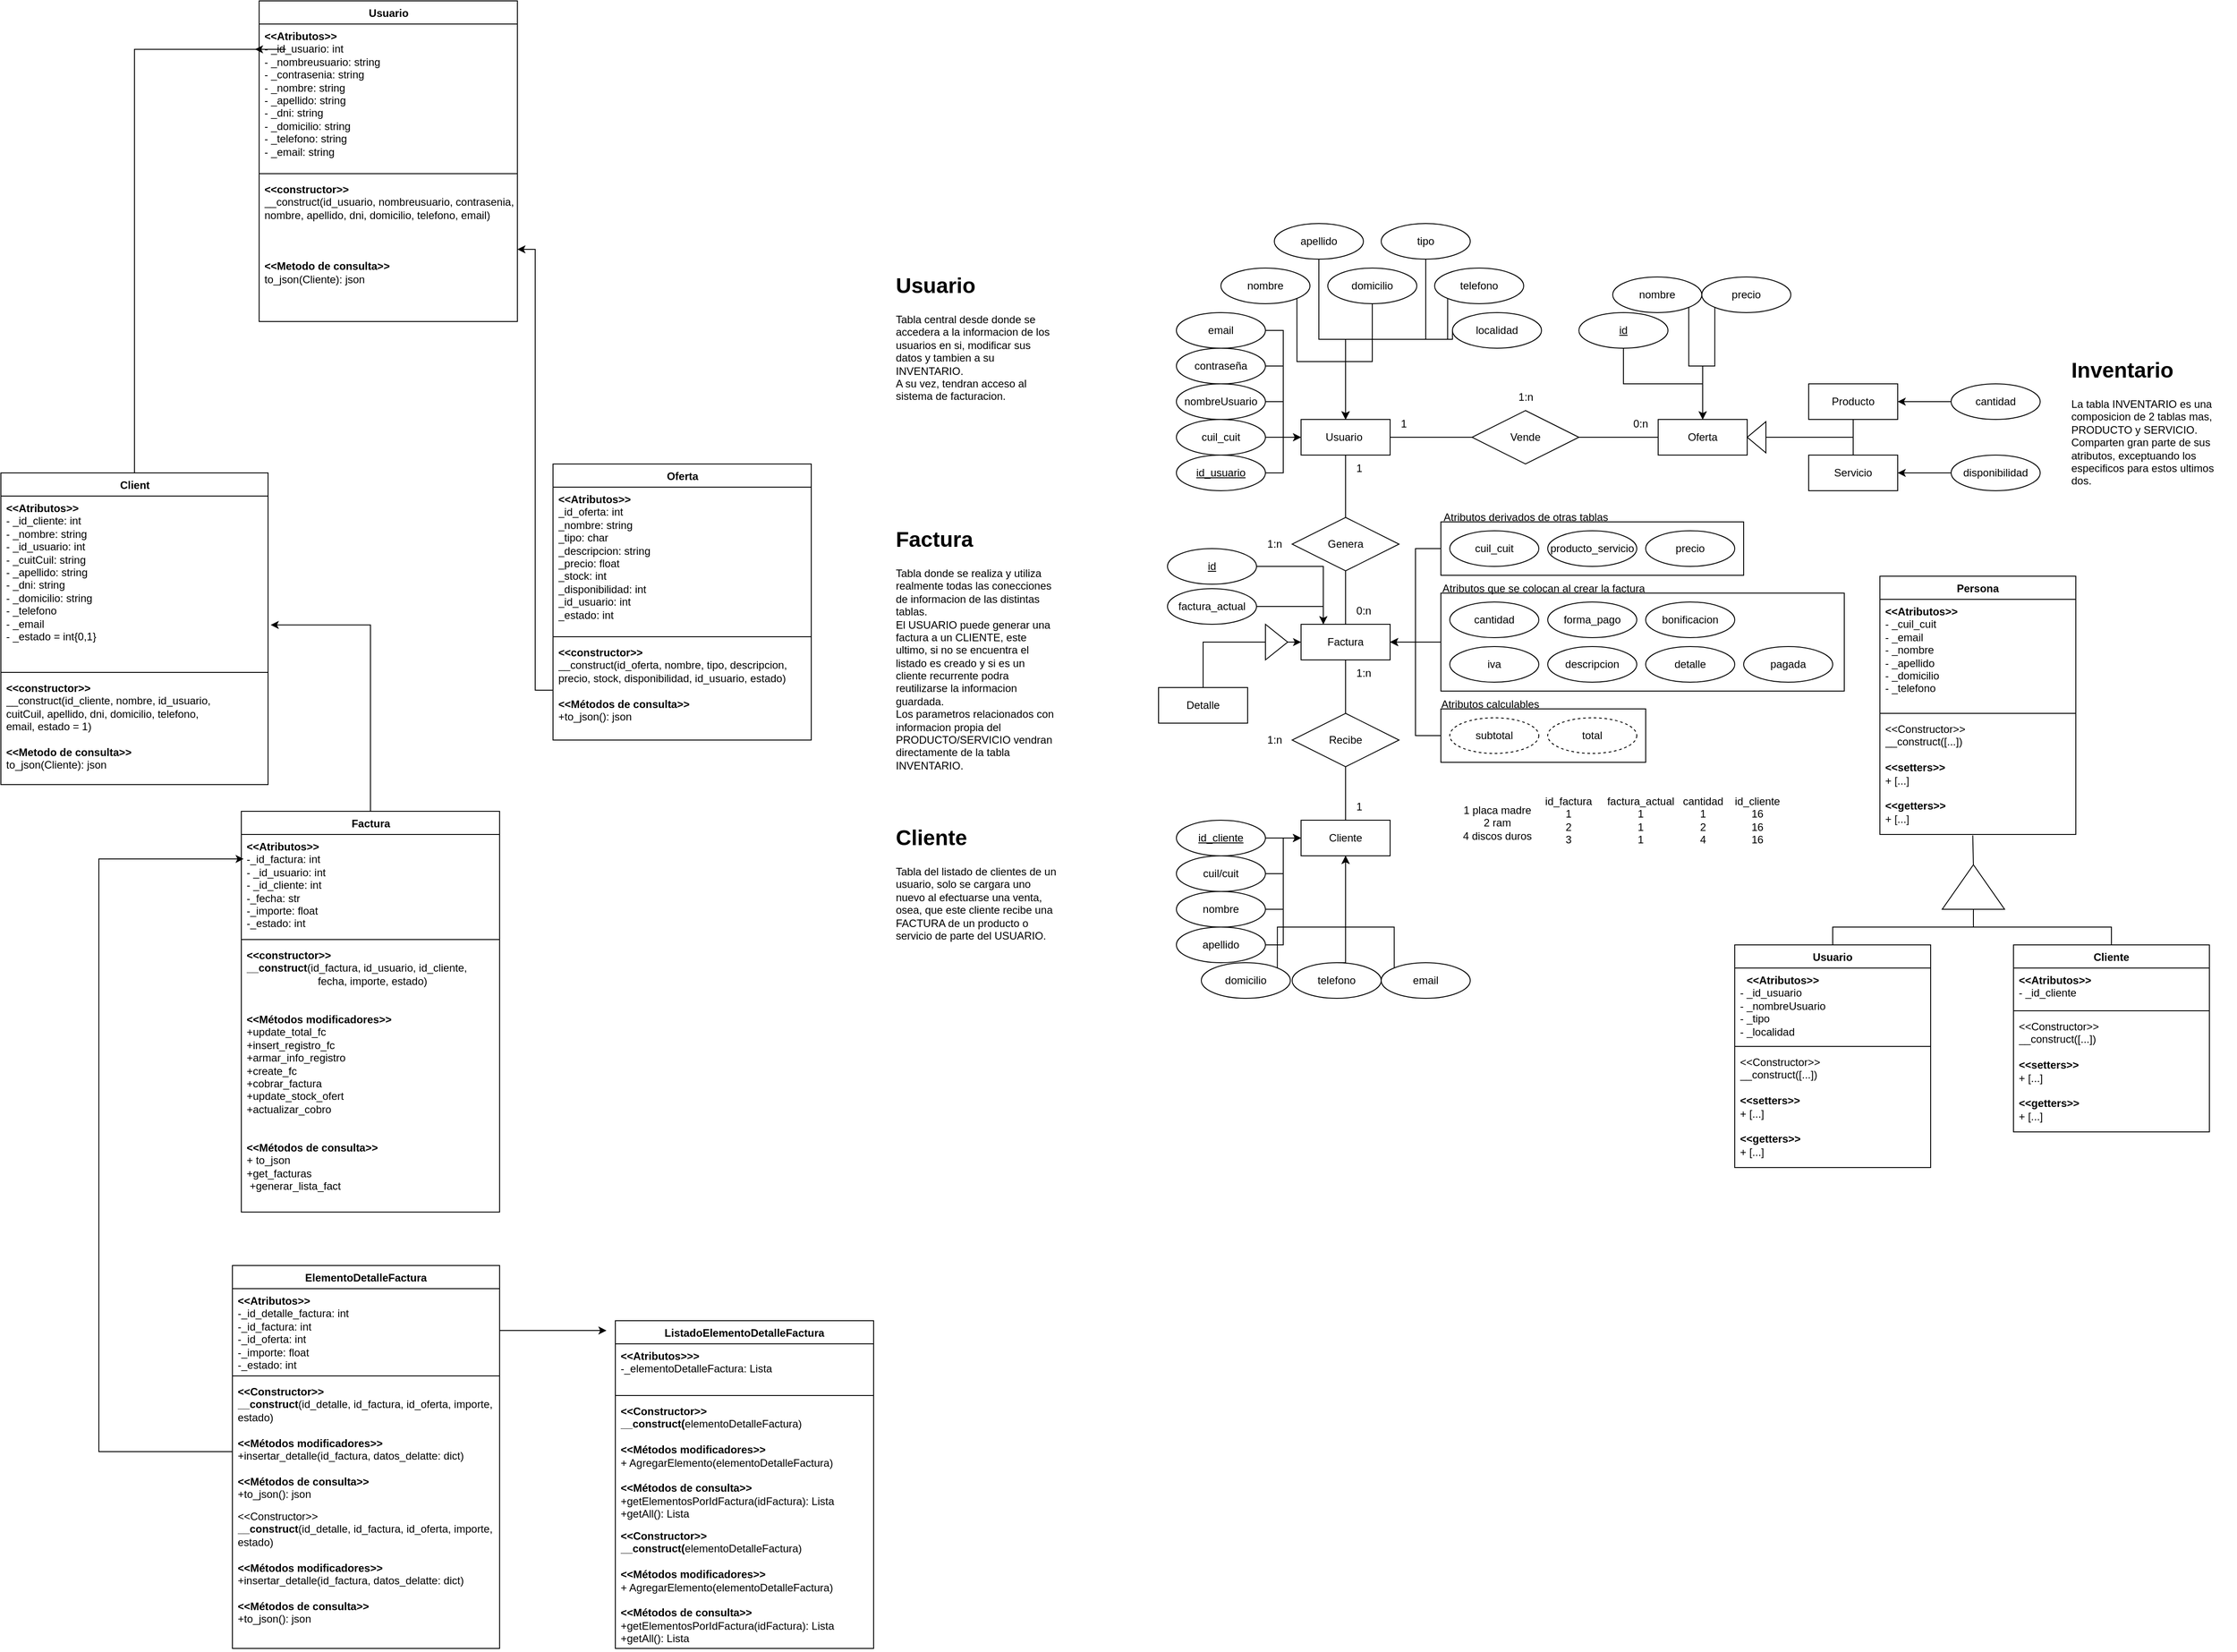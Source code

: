 <mxfile version="22.0.3" type="device">
  <diagram id="6v8uC7sP3H0YNwJTVwTG" name="Página-1">
    <mxGraphModel dx="1467" dy="2056" grid="1" gridSize="10" guides="1" tooltips="1" connect="1" arrows="1" fold="1" page="1" pageScale="1" pageWidth="827" pageHeight="1169" math="0" shadow="0">
      <root>
        <mxCell id="0" />
        <mxCell id="1" parent="0" />
        <mxCell id="gLEBMuaW-bt_UMjd94S7-9" style="edgeStyle=orthogonalEdgeStyle;rounded=0;orthogonalLoop=1;jettySize=auto;html=1;entryX=-0.016;entryY=0.173;entryDx=0;entryDy=0;entryPerimeter=0;" edge="1" parent="1" source="YdgYWqqt0arAUsWVfzpy-5" target="YdgYWqqt0arAUsWVfzpy-10">
          <mxGeometry relative="1" as="geometry">
            <mxPoint x="190" y="-520" as="targetPoint" />
          </mxGeometry>
        </mxCell>
        <mxCell id="YdgYWqqt0arAUsWVfzpy-5" value="Client" style="swimlane;fontStyle=1;align=center;verticalAlign=top;childLayout=stackLayout;horizontal=1;startSize=26;horizontalStack=0;resizeParent=1;resizeParentMax=0;resizeLast=0;collapsible=1;marginBottom=0;fontColor=default;html=1;" parent="1" vertex="1">
          <mxGeometry x="40" y="-280" width="300" height="350" as="geometry" />
        </mxCell>
        <mxCell id="YdgYWqqt0arAUsWVfzpy-6" value="&lt;b&gt;&amp;lt;&amp;lt;Atributos&amp;gt;&amp;gt;&lt;/b&gt;&lt;br&gt;&lt;div&gt;- _id_cliente: int&lt;/div&gt;&lt;div&gt;- _nombre: string&lt;/div&gt;&lt;div&gt;- _id_usuario: int&lt;/div&gt;&lt;div&gt;- _cuitCuil: string&lt;/div&gt;&lt;div&gt;- _apellido: string&lt;/div&gt;&lt;div&gt;- _dni: string&lt;/div&gt;&lt;div&gt;- _domicilio: string&lt;/div&gt;&lt;div&gt;- _telefono&lt;/div&gt;&lt;div&gt;- _email&amp;nbsp;&lt;/div&gt;&lt;div&gt;- _estado = int{0,1}&amp;nbsp; &amp;nbsp; &amp;nbsp;&amp;nbsp;&lt;/div&gt;" style="text;strokeColor=none;fillColor=none;align=left;verticalAlign=top;spacingLeft=4;spacingRight=4;overflow=hidden;rotatable=0;points=[[0,0.5],[1,0.5]];portConstraint=eastwest;fontColor=default;html=1;" parent="YdgYWqqt0arAUsWVfzpy-5" vertex="1">
          <mxGeometry y="26" width="300" height="194" as="geometry" />
        </mxCell>
        <mxCell id="YdgYWqqt0arAUsWVfzpy-7" value="" style="line;strokeWidth=1;fillColor=none;align=left;verticalAlign=middle;spacingTop=-1;spacingLeft=3;spacingRight=3;rotatable=0;labelPosition=right;points=[];portConstraint=eastwest;strokeColor=inherit;fontColor=default;html=1;" parent="YdgYWqqt0arAUsWVfzpy-5" vertex="1">
          <mxGeometry y="220" width="300" height="8" as="geometry" />
        </mxCell>
        <mxCell id="YdgYWqqt0arAUsWVfzpy-8" value="&lt;b&gt;&amp;lt;&amp;lt;constructor&amp;gt;&amp;gt;&lt;br&gt;&lt;/b&gt;__construct(id_cliente, nombre, id_usuario, &lt;br&gt;cuitCuil, apellido, dni, domicilio, telefono, &lt;br&gt;email, estado = 1)&lt;br&gt;&lt;br&gt;&lt;b&gt;&amp;lt;&amp;lt;Metodo de consulta&amp;gt;&amp;gt;&lt;br&gt;&lt;/b&gt;to_json(Cliente): json" style="text;strokeColor=none;fillColor=none;align=left;verticalAlign=top;spacingLeft=4;spacingRight=4;overflow=hidden;rotatable=0;points=[[0,0.5],[1,0.5]];portConstraint=eastwest;fontColor=default;html=1;" parent="YdgYWqqt0arAUsWVfzpy-5" vertex="1">
          <mxGeometry y="228" width="300" height="122" as="geometry" />
        </mxCell>
        <mxCell id="YdgYWqqt0arAUsWVfzpy-9" value="Usuario" style="swimlane;fontStyle=1;align=center;verticalAlign=top;childLayout=stackLayout;horizontal=1;startSize=26;horizontalStack=0;resizeParent=1;resizeParentMax=0;resizeLast=0;collapsible=1;marginBottom=0;fontColor=default;html=1;" parent="1" vertex="1">
          <mxGeometry x="330" y="-810" width="290" height="360" as="geometry" />
        </mxCell>
        <mxCell id="YdgYWqqt0arAUsWVfzpy-10" value="&lt;b&gt;&amp;lt;&amp;lt;Atributos&amp;gt;&amp;gt;&lt;/b&gt;&lt;br&gt;&lt;div&gt;- _id_usuario: int&lt;/div&gt;&lt;div&gt;- _nombreusuario: string&lt;/div&gt;&lt;div&gt;- _contrasenia: string&lt;/div&gt;&lt;div&gt;- _nombre: string&lt;/div&gt;&lt;div&gt;- _apellido: string&lt;/div&gt;&lt;div&gt;- _dni: string&lt;/div&gt;&lt;div&gt;- _domicilio: string&lt;/div&gt;&lt;div&gt;- _telefono: string&lt;/div&gt;&lt;div&gt;- _email: string&lt;/div&gt;" style="text;strokeColor=none;fillColor=none;align=left;verticalAlign=top;spacingLeft=4;spacingRight=4;overflow=hidden;rotatable=0;points=[[0,0.5],[1,0.5]];portConstraint=eastwest;fontColor=default;html=1;" parent="YdgYWqqt0arAUsWVfzpy-9" vertex="1">
          <mxGeometry y="26" width="290" height="164" as="geometry" />
        </mxCell>
        <mxCell id="YdgYWqqt0arAUsWVfzpy-11" value="" style="line;strokeWidth=1;fillColor=none;align=left;verticalAlign=middle;spacingTop=-1;spacingLeft=3;spacingRight=3;rotatable=0;labelPosition=right;points=[];portConstraint=eastwest;strokeColor=inherit;fontColor=default;html=1;" parent="YdgYWqqt0arAUsWVfzpy-9" vertex="1">
          <mxGeometry y="190" width="290" height="8" as="geometry" />
        </mxCell>
        <mxCell id="YdgYWqqt0arAUsWVfzpy-12" value="&lt;b&gt;&amp;lt;&amp;lt;constructor&amp;gt;&amp;gt;&lt;/b&gt;&lt;br&gt;__construct(id_usuario, nombreusuario, contrasenia, &lt;br&gt;nombre, apellido, dni, domicilio, telefono, email)&lt;br&gt;&lt;br&gt;&lt;br&gt;&lt;br&gt;&lt;b style=&quot;border-color: var(--border-color);&quot;&gt;&amp;lt;&amp;lt;Metodo de consulta&amp;gt;&amp;gt;&lt;br style=&quot;border-color: var(--border-color);&quot;&gt;&lt;/b&gt;to_json(Cliente): json" style="text;strokeColor=none;fillColor=none;align=left;verticalAlign=top;spacingLeft=4;spacingRight=4;overflow=hidden;rotatable=0;points=[[0,0.5],[1,0.5]];portConstraint=eastwest;fontColor=default;html=1;" parent="YdgYWqqt0arAUsWVfzpy-9" vertex="1">
          <mxGeometry y="198" width="290" height="162" as="geometry" />
        </mxCell>
        <mxCell id="YdgYWqqt0arAUsWVfzpy-17" value="Oferta" style="swimlane;fontStyle=1;align=center;verticalAlign=top;childLayout=stackLayout;horizontal=1;startSize=26;horizontalStack=0;resizeParent=1;resizeParentMax=0;resizeLast=0;collapsible=1;marginBottom=0;fontColor=default;html=1;" parent="1" vertex="1">
          <mxGeometry x="660" y="-290" width="290" height="310" as="geometry" />
        </mxCell>
        <mxCell id="YdgYWqqt0arAUsWVfzpy-18" value="&lt;b&gt;&amp;lt;&amp;lt;Atributos&amp;gt;&amp;gt;&lt;/b&gt;&lt;br&gt;&lt;div&gt;_id_oferta: int&lt;/div&gt;&lt;div&gt;_nombre: string&lt;/div&gt;&lt;div&gt;_tipo: char&lt;/div&gt;&lt;div&gt;_descripcion: string&lt;/div&gt;&lt;div&gt;_precio: float&lt;/div&gt;&lt;div&gt;_stock: int&lt;/div&gt;&lt;div&gt;_disponibilidad: int&lt;/div&gt;&lt;div&gt;_id_usuario: int&lt;/div&gt;&lt;div&gt;_estado: int&lt;/div&gt;" style="text;strokeColor=none;fillColor=none;align=left;verticalAlign=top;spacingLeft=4;spacingRight=4;overflow=hidden;rotatable=0;points=[[0,0.5],[1,0.5]];portConstraint=eastwest;fontColor=default;html=1;" parent="YdgYWqqt0arAUsWVfzpy-17" vertex="1">
          <mxGeometry y="26" width="290" height="164" as="geometry" />
        </mxCell>
        <mxCell id="YdgYWqqt0arAUsWVfzpy-19" value="" style="line;strokeWidth=1;fillColor=none;align=left;verticalAlign=middle;spacingTop=-1;spacingLeft=3;spacingRight=3;rotatable=0;labelPosition=right;points=[];portConstraint=eastwest;strokeColor=inherit;fontColor=default;html=1;" parent="YdgYWqqt0arAUsWVfzpy-17" vertex="1">
          <mxGeometry y="190" width="290" height="8" as="geometry" />
        </mxCell>
        <mxCell id="YdgYWqqt0arAUsWVfzpy-20" value="&lt;b&gt;&amp;lt;&amp;lt;constructor&amp;gt;&amp;gt;&lt;/b&gt;&lt;br&gt;__construct(id_oferta, nombre, tipo, descripcion, &lt;br&gt;precio, stock, disponibilidad, id_usuario, estado)&lt;br&gt;&lt;br&gt;&lt;b&gt;&amp;lt;&amp;lt;Métodos de consulta&amp;gt;&amp;gt;&lt;br&gt;&lt;/b&gt;+to_json(): json" style="text;strokeColor=none;fillColor=none;align=left;verticalAlign=top;spacingLeft=4;spacingRight=4;overflow=hidden;rotatable=0;points=[[0,0.5],[1,0.5]];portConstraint=eastwest;fontColor=default;html=1;" parent="YdgYWqqt0arAUsWVfzpy-17" vertex="1">
          <mxGeometry y="198" width="290" height="112" as="geometry" />
        </mxCell>
        <mxCell id="gLEBMuaW-bt_UMjd94S7-20" style="edgeStyle=orthogonalEdgeStyle;rounded=0;orthogonalLoop=1;jettySize=auto;html=1;entryX=1.01;entryY=0.746;entryDx=0;entryDy=0;entryPerimeter=0;" edge="1" parent="1" source="YdgYWqqt0arAUsWVfzpy-22" target="YdgYWqqt0arAUsWVfzpy-6">
          <mxGeometry relative="1" as="geometry">
            <mxPoint x="455.0" y="-110" as="targetPoint" />
          </mxGeometry>
        </mxCell>
        <mxCell id="YdgYWqqt0arAUsWVfzpy-22" value="Factura" style="swimlane;fontStyle=1;align=center;verticalAlign=top;childLayout=stackLayout;horizontal=1;startSize=26;horizontalStack=0;resizeParent=1;resizeParentMax=0;resizeLast=0;collapsible=1;marginBottom=0;fontColor=default;html=1;" parent="1" vertex="1">
          <mxGeometry x="310" y="100" width="290" height="450" as="geometry" />
        </mxCell>
        <mxCell id="YdgYWqqt0arAUsWVfzpy-23" value="&lt;div style=&quot;&quot;&gt;&lt;b style=&quot;background-color: initial;&quot;&gt;&amp;lt;&amp;lt;Atributos&amp;gt;&amp;gt;&lt;/b&gt;&lt;/div&gt;&lt;div style=&quot;&quot;&gt;-_id_factura: int&lt;/div&gt;&lt;div style=&quot;&quot;&gt;- _id_usuario: int&lt;/div&gt;&lt;div style=&quot;&quot;&gt;- _id_cliente: int&lt;/div&gt;&lt;div style=&quot;&quot;&gt;&lt;span style=&quot;background-color: initial;&quot;&gt;-_fecha: str&lt;/span&gt;&lt;/div&gt;&lt;div style=&quot;&quot;&gt;-_importe: float&lt;/div&gt;&lt;div style=&quot;&quot;&gt;-_estado: int&lt;/div&gt;" style="text;strokeColor=none;fillColor=none;align=left;verticalAlign=top;spacingLeft=4;spacingRight=4;overflow=hidden;rotatable=0;points=[[0,0.5],[1,0.5]];portConstraint=eastwest;fontColor=default;html=1;" parent="YdgYWqqt0arAUsWVfzpy-22" vertex="1">
          <mxGeometry y="26" width="290" height="114" as="geometry" />
        </mxCell>
        <mxCell id="YdgYWqqt0arAUsWVfzpy-24" value="" style="line;strokeWidth=1;fillColor=none;align=left;verticalAlign=middle;spacingTop=-1;spacingLeft=3;spacingRight=3;rotatable=0;labelPosition=right;points=[];portConstraint=eastwest;strokeColor=inherit;fontColor=default;html=1;" parent="YdgYWqqt0arAUsWVfzpy-22" vertex="1">
          <mxGeometry y="140" width="290" height="8" as="geometry" />
        </mxCell>
        <mxCell id="YdgYWqqt0arAUsWVfzpy-25" value="&lt;b&gt;&amp;lt;&amp;lt;constructor&amp;gt;&amp;gt;&lt;/b&gt;&lt;br&gt;&lt;b&gt;__construct&lt;/b&gt;(id_factura, id_usuario, id_cliente, &lt;br&gt;&lt;span style=&quot;white-space: pre;&quot;&gt;&#x9;&lt;/span&gt;&lt;span style=&quot;white-space: pre;&quot;&gt;&#x9;&lt;/span&gt;&lt;span style=&quot;white-space: pre;&quot;&gt;&#x9;&lt;/span&gt;fecha, importe, estado)&amp;nbsp;&lt;br&gt;&lt;br&gt;&lt;br&gt;&lt;b&gt;&amp;lt;&amp;lt;Métodos modificadores&amp;gt;&amp;gt;&lt;/b&gt;&lt;br&gt;&lt;div style=&quot;border-color: var(--border-color);&quot;&gt;+update_total_fc&lt;/div&gt;&lt;div style=&quot;border-color: var(--border-color);&quot;&gt;+insert_registro_fc&lt;/div&gt;&lt;div style=&quot;border-color: var(--border-color);&quot;&gt;+armar_info_registro&lt;/div&gt;&lt;div style=&quot;border-color: var(--border-color);&quot;&gt;+create_fc&lt;/div&gt;&lt;div style=&quot;border-color: var(--border-color);&quot;&gt;+cobrar_factura&lt;/div&gt;&lt;div style=&quot;border-color: var(--border-color);&quot;&gt;+update_stock_ofert&lt;/div&gt;&lt;div style=&quot;border-color: var(--border-color);&quot;&gt;+actualizar_cobro&lt;/div&gt;&lt;div&gt;&lt;br&gt;&lt;/div&gt;&lt;br&gt;&lt;b&gt;&amp;lt;&amp;lt;Métodos de consulta&amp;gt;&amp;gt;&amp;nbsp;&lt;/b&gt; &amp;nbsp; &amp;nbsp;&lt;div&gt;+ to_json&lt;/div&gt;&lt;div&gt;&lt;span style=&quot;background-color: initial;&quot;&gt;+get_facturas&lt;/span&gt;&lt;br&gt;&lt;/div&gt;&lt;div&gt;&amp;nbsp;+generar_lista_fact&lt;/div&gt;" style="text;strokeColor=none;fillColor=none;align=left;verticalAlign=top;spacingLeft=4;spacingRight=4;overflow=hidden;rotatable=0;points=[[0,0.5],[1,0.5]];portConstraint=eastwest;fontColor=default;html=1;" parent="YdgYWqqt0arAUsWVfzpy-22" vertex="1">
          <mxGeometry y="148" width="290" height="302" as="geometry" />
        </mxCell>
        <mxCell id="q7_8IbL-rqBO5qfCC0cp-2" value="Usuario&amp;nbsp;" style="whiteSpace=wrap;html=1;align=center;" parent="1" vertex="1">
          <mxGeometry x="1500" y="-340" width="100" height="40" as="geometry" />
        </mxCell>
        <mxCell id="q7_8IbL-rqBO5qfCC0cp-10" value="Factura" style="whiteSpace=wrap;html=1;align=center;" parent="1" vertex="1">
          <mxGeometry x="1500" y="-110" width="100" height="40" as="geometry" />
        </mxCell>
        <mxCell id="q7_8IbL-rqBO5qfCC0cp-11" value="Genera" style="shape=rhombus;perimeter=rhombusPerimeter;whiteSpace=wrap;html=1;align=center;" parent="1" vertex="1">
          <mxGeometry x="1490" y="-230" width="120" height="60" as="geometry" />
        </mxCell>
        <mxCell id="q7_8IbL-rqBO5qfCC0cp-12" value="Cliente" style="whiteSpace=wrap;html=1;align=center;" parent="1" vertex="1">
          <mxGeometry x="1500" y="110" width="100" height="40" as="geometry" />
        </mxCell>
        <mxCell id="q7_8IbL-rqBO5qfCC0cp-13" value="Recibe" style="shape=rhombus;perimeter=rhombusPerimeter;whiteSpace=wrap;html=1;align=center;" parent="1" vertex="1">
          <mxGeometry x="1490" y="-10" width="120" height="60" as="geometry" />
        </mxCell>
        <mxCell id="q7_8IbL-rqBO5qfCC0cp-14" value="" style="endArrow=none;html=1;rounded=0;exitX=0.5;exitY=1;exitDx=0;exitDy=0;entryX=0.5;entryY=0;entryDx=0;entryDy=0;" parent="1" source="q7_8IbL-rqBO5qfCC0cp-2" target="q7_8IbL-rqBO5qfCC0cp-11" edge="1">
          <mxGeometry relative="1" as="geometry">
            <mxPoint x="1730" y="-120" as="sourcePoint" />
            <mxPoint x="1890" y="-120" as="targetPoint" />
          </mxGeometry>
        </mxCell>
        <mxCell id="q7_8IbL-rqBO5qfCC0cp-15" value="" style="endArrow=none;html=1;rounded=0;exitX=0.5;exitY=1;exitDx=0;exitDy=0;entryX=0.5;entryY=0;entryDx=0;entryDy=0;" parent="1" source="q7_8IbL-rqBO5qfCC0cp-11" target="q7_8IbL-rqBO5qfCC0cp-10" edge="1">
          <mxGeometry relative="1" as="geometry">
            <mxPoint x="1560" y="-290" as="sourcePoint" />
            <mxPoint x="1560" y="-220" as="targetPoint" />
          </mxGeometry>
        </mxCell>
        <mxCell id="q7_8IbL-rqBO5qfCC0cp-16" value="" style="endArrow=none;html=1;rounded=0;exitX=0.5;exitY=1;exitDx=0;exitDy=0;entryX=0.5;entryY=0;entryDx=0;entryDy=0;" parent="1" source="q7_8IbL-rqBO5qfCC0cp-10" target="q7_8IbL-rqBO5qfCC0cp-13" edge="1">
          <mxGeometry relative="1" as="geometry">
            <mxPoint x="1570" y="-280" as="sourcePoint" />
            <mxPoint x="1570" y="-210" as="targetPoint" />
          </mxGeometry>
        </mxCell>
        <mxCell id="q7_8IbL-rqBO5qfCC0cp-17" value="" style="endArrow=none;html=1;rounded=0;exitX=0.5;exitY=0;exitDx=0;exitDy=0;entryX=0.5;entryY=1;entryDx=0;entryDy=0;" parent="1" source="q7_8IbL-rqBO5qfCC0cp-12" target="q7_8IbL-rqBO5qfCC0cp-13" edge="1">
          <mxGeometry relative="1" as="geometry">
            <mxPoint x="1580" y="-270" as="sourcePoint" />
            <mxPoint x="1580" y="-200" as="targetPoint" />
          </mxGeometry>
        </mxCell>
        <mxCell id="q7_8IbL-rqBO5qfCC0cp-18" value="0:n" style="text;html=1;align=center;verticalAlign=middle;resizable=0;points=[];autosize=1;strokeColor=none;fillColor=none;" parent="1" vertex="1">
          <mxGeometry x="1550" y="-140" width="40" height="30" as="geometry" />
        </mxCell>
        <mxCell id="q7_8IbL-rqBO5qfCC0cp-19" value="1" style="text;html=1;align=center;verticalAlign=middle;resizable=0;points=[];autosize=1;strokeColor=none;fillColor=none;" parent="1" vertex="1">
          <mxGeometry x="1550" y="-300" width="30" height="30" as="geometry" />
        </mxCell>
        <mxCell id="q7_8IbL-rqBO5qfCC0cp-20" value="1" style="text;html=1;align=center;verticalAlign=middle;resizable=0;points=[];autosize=1;strokeColor=none;fillColor=none;" parent="1" vertex="1">
          <mxGeometry x="1550" y="80" width="30" height="30" as="geometry" />
        </mxCell>
        <mxCell id="q7_8IbL-rqBO5qfCC0cp-21" value="1:n" style="text;html=1;align=center;verticalAlign=middle;resizable=0;points=[];autosize=1;strokeColor=none;fillColor=none;" parent="1" vertex="1">
          <mxGeometry x="1550" y="-70" width="40" height="30" as="geometry" />
        </mxCell>
        <mxCell id="q7_8IbL-rqBO5qfCC0cp-22" value="1:n" style="text;html=1;align=center;verticalAlign=middle;resizable=0;points=[];autosize=1;strokeColor=none;fillColor=none;" parent="1" vertex="1">
          <mxGeometry x="1450" y="-215" width="40" height="30" as="geometry" />
        </mxCell>
        <mxCell id="q7_8IbL-rqBO5qfCC0cp-23" value="1:n" style="text;html=1;align=center;verticalAlign=middle;resizable=0;points=[];autosize=1;strokeColor=none;fillColor=none;" parent="1" vertex="1">
          <mxGeometry x="1450" y="5" width="40" height="30" as="geometry" />
        </mxCell>
        <mxCell id="q7_8IbL-rqBO5qfCC0cp-62" style="edgeStyle=orthogonalEdgeStyle;rounded=0;orthogonalLoop=1;jettySize=auto;html=1;exitX=1;exitY=0.5;exitDx=0;exitDy=0;entryX=0;entryY=0.5;entryDx=0;entryDy=0;endArrow=none;endFill=0;" parent="1" source="q7_8IbL-rqBO5qfCC0cp-24" target="q7_8IbL-rqBO5qfCC0cp-2" edge="1">
          <mxGeometry relative="1" as="geometry" />
        </mxCell>
        <mxCell id="q7_8IbL-rqBO5qfCC0cp-24" value="id_usuario" style="ellipse;whiteSpace=wrap;html=1;align=center;fontStyle=4;" parent="1" vertex="1">
          <mxGeometry x="1360" y="-300" width="100" height="40" as="geometry" />
        </mxCell>
        <mxCell id="q7_8IbL-rqBO5qfCC0cp-136" style="edgeStyle=orthogonalEdgeStyle;rounded=0;orthogonalLoop=1;jettySize=auto;html=1;exitX=1;exitY=0.5;exitDx=0;exitDy=0;entryX=0.25;entryY=0;entryDx=0;entryDy=0;" parent="1" source="q7_8IbL-rqBO5qfCC0cp-25" target="q7_8IbL-rqBO5qfCC0cp-10" edge="1">
          <mxGeometry relative="1" as="geometry" />
        </mxCell>
        <mxCell id="q7_8IbL-rqBO5qfCC0cp-25" value="id" style="ellipse;whiteSpace=wrap;html=1;align=center;fontStyle=4;" parent="1" vertex="1">
          <mxGeometry x="1350" y="-195" width="100" height="40" as="geometry" />
        </mxCell>
        <mxCell id="q7_8IbL-rqBO5qfCC0cp-129" style="edgeStyle=orthogonalEdgeStyle;rounded=0;orthogonalLoop=1;jettySize=auto;html=1;exitX=1;exitY=0.5;exitDx=0;exitDy=0;entryX=0;entryY=0.5;entryDx=0;entryDy=0;" parent="1" source="q7_8IbL-rqBO5qfCC0cp-26" target="q7_8IbL-rqBO5qfCC0cp-12" edge="1">
          <mxGeometry relative="1" as="geometry" />
        </mxCell>
        <mxCell id="q7_8IbL-rqBO5qfCC0cp-26" value="id_cliente" style="ellipse;whiteSpace=wrap;html=1;align=center;fontStyle=4;" parent="1" vertex="1">
          <mxGeometry x="1360" y="110" width="100" height="40" as="geometry" />
        </mxCell>
        <mxCell id="q7_8IbL-rqBO5qfCC0cp-147" style="edgeStyle=orthogonalEdgeStyle;rounded=0;orthogonalLoop=1;jettySize=auto;html=1;exitX=0.5;exitY=0;exitDx=0;exitDy=0;entryX=0;entryY=0.5;entryDx=0;entryDy=0;endArrow=none;endFill=0;" parent="1" source="q7_8IbL-rqBO5qfCC0cp-27" target="q7_8IbL-rqBO5qfCC0cp-145" edge="1">
          <mxGeometry relative="1" as="geometry" />
        </mxCell>
        <mxCell id="q7_8IbL-rqBO5qfCC0cp-27" value="Usuario" style="swimlane;fontStyle=1;align=center;verticalAlign=top;childLayout=stackLayout;horizontal=1;startSize=26;horizontalStack=0;resizeParent=1;resizeParentMax=0;resizeLast=0;collapsible=1;marginBottom=0;" parent="1" vertex="1">
          <mxGeometry x="1987" y="250" width="220" height="250" as="geometry" />
        </mxCell>
        <mxCell id="q7_8IbL-rqBO5qfCC0cp-28" value="&lt;div style=&quot;text-align: center;&quot;&gt;&lt;b style=&quot;background-color: initial;&quot;&gt;&amp;lt;&amp;lt;Atributos&amp;gt;&amp;gt;&lt;/b&gt;&lt;/div&gt;- _id_usuario&lt;br&gt;- _nombreUsuario&lt;br&gt;- _tipo&lt;br&gt;- _localidad" style="text;strokeColor=none;fillColor=none;align=left;verticalAlign=top;spacingLeft=4;spacingRight=4;overflow=hidden;rotatable=0;points=[[0,0.5],[1,0.5]];portConstraint=eastwest;fontStyle=0;fontColor=default;html=1;" parent="q7_8IbL-rqBO5qfCC0cp-27" vertex="1">
          <mxGeometry y="26" width="220" height="84" as="geometry" />
        </mxCell>
        <mxCell id="q7_8IbL-rqBO5qfCC0cp-29" value="" style="line;strokeWidth=1;fillColor=none;align=left;verticalAlign=middle;spacingTop=-1;spacingLeft=3;spacingRight=3;rotatable=0;labelPosition=right;points=[];portConstraint=eastwest;strokeColor=inherit;" parent="q7_8IbL-rqBO5qfCC0cp-27" vertex="1">
          <mxGeometry y="110" width="220" height="8" as="geometry" />
        </mxCell>
        <mxCell id="q7_8IbL-rqBO5qfCC0cp-30" value="&amp;lt;&amp;lt;Constructor&amp;gt;&amp;gt;&lt;br&gt;__construct([...])&lt;br&gt;&lt;br&gt;&lt;b&gt;&amp;lt;&amp;lt;setters&amp;gt;&amp;gt;&lt;/b&gt;&lt;br&gt;+ [...]&lt;br&gt;&lt;br&gt;&lt;b&gt;&amp;lt;&amp;lt;getters&amp;gt;&amp;gt;&lt;/b&gt;&lt;br&gt;+ [...]" style="text;strokeColor=none;fillColor=none;align=left;verticalAlign=top;spacingLeft=4;spacingRight=4;overflow=hidden;rotatable=0;points=[[0,0.5],[1,0.5]];portConstraint=eastwest;html=1;" parent="q7_8IbL-rqBO5qfCC0cp-27" vertex="1">
          <mxGeometry y="118" width="220" height="132" as="geometry" />
        </mxCell>
        <mxCell id="q7_8IbL-rqBO5qfCC0cp-63" style="edgeStyle=orthogonalEdgeStyle;rounded=0;orthogonalLoop=1;jettySize=auto;html=1;exitX=1;exitY=0.5;exitDx=0;exitDy=0;entryX=0;entryY=0.5;entryDx=0;entryDy=0;endArrow=none;endFill=0;" parent="1" source="q7_8IbL-rqBO5qfCC0cp-41" target="q7_8IbL-rqBO5qfCC0cp-2" edge="1">
          <mxGeometry relative="1" as="geometry" />
        </mxCell>
        <mxCell id="q7_8IbL-rqBO5qfCC0cp-41" value="cuil_cuit" style="ellipse;whiteSpace=wrap;html=1;align=center;" parent="1" vertex="1">
          <mxGeometry x="1360" y="-340" width="100" height="40" as="geometry" />
        </mxCell>
        <mxCell id="q7_8IbL-rqBO5qfCC0cp-71" style="edgeStyle=orthogonalEdgeStyle;rounded=0;orthogonalLoop=1;jettySize=auto;html=1;exitX=0.5;exitY=1;exitDx=0;exitDy=0;entryX=0.5;entryY=0;entryDx=0;entryDy=0;" parent="1" source="q7_8IbL-rqBO5qfCC0cp-43" target="q7_8IbL-rqBO5qfCC0cp-2" edge="1">
          <mxGeometry relative="1" as="geometry">
            <mxPoint x="1580" y="-370.0" as="targetPoint" />
          </mxGeometry>
        </mxCell>
        <mxCell id="q7_8IbL-rqBO5qfCC0cp-43" value="tipo" style="ellipse;whiteSpace=wrap;html=1;align=center;" parent="1" vertex="1">
          <mxGeometry x="1590" y="-560" width="100" height="40" as="geometry" />
        </mxCell>
        <mxCell id="q7_8IbL-rqBO5qfCC0cp-68" style="edgeStyle=orthogonalEdgeStyle;rounded=0;orthogonalLoop=1;jettySize=auto;html=1;exitX=1;exitY=1;exitDx=0;exitDy=0;entryX=0.5;entryY=0;entryDx=0;entryDy=0;" parent="1" source="q7_8IbL-rqBO5qfCC0cp-44" target="q7_8IbL-rqBO5qfCC0cp-2" edge="1">
          <mxGeometry relative="1" as="geometry" />
        </mxCell>
        <mxCell id="q7_8IbL-rqBO5qfCC0cp-44" value="nombre" style="ellipse;whiteSpace=wrap;html=1;align=center;" parent="1" vertex="1">
          <mxGeometry x="1410" y="-510" width="100" height="40" as="geometry" />
        </mxCell>
        <mxCell id="q7_8IbL-rqBO5qfCC0cp-73" style="edgeStyle=orthogonalEdgeStyle;rounded=0;orthogonalLoop=1;jettySize=auto;html=1;exitX=0;exitY=1;exitDx=0;exitDy=0;entryX=0.5;entryY=0;entryDx=0;entryDy=0;" parent="1" source="q7_8IbL-rqBO5qfCC0cp-45" target="q7_8IbL-rqBO5qfCC0cp-2" edge="1">
          <mxGeometry relative="1" as="geometry">
            <Array as="points">
              <mxPoint x="1665" y="-430" />
              <mxPoint x="1550" y="-430" />
            </Array>
          </mxGeometry>
        </mxCell>
        <mxCell id="q7_8IbL-rqBO5qfCC0cp-45" value="telefono" style="ellipse;whiteSpace=wrap;html=1;align=center;" parent="1" vertex="1">
          <mxGeometry x="1650" y="-510" width="100" height="40" as="geometry" />
        </mxCell>
        <mxCell id="q7_8IbL-rqBO5qfCC0cp-70" style="edgeStyle=orthogonalEdgeStyle;rounded=0;orthogonalLoop=1;jettySize=auto;html=1;exitX=0.5;exitY=1;exitDx=0;exitDy=0;entryX=0.5;entryY=0;entryDx=0;entryDy=0;" parent="1" source="q7_8IbL-rqBO5qfCC0cp-46" target="q7_8IbL-rqBO5qfCC0cp-2" edge="1">
          <mxGeometry relative="1" as="geometry">
            <mxPoint x="1579.69" y="-370.0" as="targetPoint" />
          </mxGeometry>
        </mxCell>
        <mxCell id="q7_8IbL-rqBO5qfCC0cp-46" value="domicilio" style="ellipse;whiteSpace=wrap;html=1;align=center;" parent="1" vertex="1">
          <mxGeometry x="1530" y="-510" width="100" height="40" as="geometry" />
        </mxCell>
        <mxCell id="q7_8IbL-rqBO5qfCC0cp-74" style="edgeStyle=orthogonalEdgeStyle;rounded=0;orthogonalLoop=1;jettySize=auto;html=1;exitX=0;exitY=0.5;exitDx=0;exitDy=0;entryX=0.5;entryY=0;entryDx=0;entryDy=0;" parent="1" source="q7_8IbL-rqBO5qfCC0cp-47" target="q7_8IbL-rqBO5qfCC0cp-2" edge="1">
          <mxGeometry relative="1" as="geometry">
            <mxPoint x="1590" y="-360.0" as="targetPoint" />
            <Array as="points">
              <mxPoint x="1670" y="-430" />
              <mxPoint x="1550" y="-430" />
            </Array>
          </mxGeometry>
        </mxCell>
        <mxCell id="q7_8IbL-rqBO5qfCC0cp-47" value="localidad" style="ellipse;whiteSpace=wrap;html=1;align=center;" parent="1" vertex="1">
          <mxGeometry x="1670" y="-460" width="100" height="40" as="geometry" />
        </mxCell>
        <mxCell id="q7_8IbL-rqBO5qfCC0cp-67" style="edgeStyle=orthogonalEdgeStyle;rounded=0;orthogonalLoop=1;jettySize=auto;html=1;exitX=1;exitY=0.5;exitDx=0;exitDy=0;entryX=0;entryY=0.5;entryDx=0;entryDy=0;" parent="1" source="q7_8IbL-rqBO5qfCC0cp-48" target="q7_8IbL-rqBO5qfCC0cp-2" edge="1">
          <mxGeometry relative="1" as="geometry">
            <mxPoint x="1530" y="-410.0" as="targetPoint" />
          </mxGeometry>
        </mxCell>
        <mxCell id="q7_8IbL-rqBO5qfCC0cp-48" value="email" style="ellipse;whiteSpace=wrap;html=1;align=center;" parent="1" vertex="1">
          <mxGeometry x="1360" y="-460" width="100" height="40" as="geometry" />
        </mxCell>
        <mxCell id="q7_8IbL-rqBO5qfCC0cp-130" style="edgeStyle=orthogonalEdgeStyle;rounded=0;orthogonalLoop=1;jettySize=auto;html=1;exitX=1;exitY=0.5;exitDx=0;exitDy=0;entryX=0;entryY=0.5;entryDx=0;entryDy=0;" parent="1" source="q7_8IbL-rqBO5qfCC0cp-49" target="q7_8IbL-rqBO5qfCC0cp-12" edge="1">
          <mxGeometry relative="1" as="geometry">
            <mxPoint x="1490" y="190" as="targetPoint" />
          </mxGeometry>
        </mxCell>
        <mxCell id="q7_8IbL-rqBO5qfCC0cp-49" value="cuil/cuit" style="ellipse;whiteSpace=wrap;html=1;align=center;" parent="1" vertex="1">
          <mxGeometry x="1360" y="150" width="100" height="40" as="geometry" />
        </mxCell>
        <mxCell id="q7_8IbL-rqBO5qfCC0cp-131" style="edgeStyle=orthogonalEdgeStyle;rounded=0;orthogonalLoop=1;jettySize=auto;html=1;exitX=1;exitY=0.5;exitDx=0;exitDy=0;entryX=0;entryY=0.5;entryDx=0;entryDy=0;" parent="1" source="q7_8IbL-rqBO5qfCC0cp-51" target="q7_8IbL-rqBO5qfCC0cp-12" edge="1">
          <mxGeometry relative="1" as="geometry">
            <mxPoint x="1490" y="210.333" as="targetPoint" />
          </mxGeometry>
        </mxCell>
        <mxCell id="q7_8IbL-rqBO5qfCC0cp-51" value="nombre" style="ellipse;whiteSpace=wrap;html=1;align=center;" parent="1" vertex="1">
          <mxGeometry x="1360" y="190" width="100" height="40" as="geometry" />
        </mxCell>
        <mxCell id="q7_8IbL-rqBO5qfCC0cp-134" style="edgeStyle=orthogonalEdgeStyle;rounded=0;orthogonalLoop=1;jettySize=auto;html=1;exitX=0.5;exitY=0;exitDx=0;exitDy=0;entryX=0.5;entryY=1;entryDx=0;entryDy=0;" parent="1" source="q7_8IbL-rqBO5qfCC0cp-52" target="q7_8IbL-rqBO5qfCC0cp-12" edge="1">
          <mxGeometry relative="1" as="geometry">
            <mxPoint x="1590" y="180" as="targetPoint" />
            <Array as="points">
              <mxPoint x="1550" y="270" />
            </Array>
          </mxGeometry>
        </mxCell>
        <mxCell id="q7_8IbL-rqBO5qfCC0cp-52" value="telefono" style="ellipse;whiteSpace=wrap;html=1;align=center;" parent="1" vertex="1">
          <mxGeometry x="1490" y="270" width="100" height="40" as="geometry" />
        </mxCell>
        <mxCell id="q7_8IbL-rqBO5qfCC0cp-133" style="edgeStyle=orthogonalEdgeStyle;rounded=0;orthogonalLoop=1;jettySize=auto;html=1;exitX=1;exitY=0;exitDx=0;exitDy=0;entryX=0.5;entryY=1;entryDx=0;entryDy=0;" parent="1" source="q7_8IbL-rqBO5qfCC0cp-53" target="q7_8IbL-rqBO5qfCC0cp-12" edge="1">
          <mxGeometry relative="1" as="geometry">
            <Array as="points">
              <mxPoint x="1473" y="230" />
              <mxPoint x="1550" y="230" />
            </Array>
          </mxGeometry>
        </mxCell>
        <mxCell id="q7_8IbL-rqBO5qfCC0cp-53" value="domicilio" style="ellipse;whiteSpace=wrap;html=1;align=center;" parent="1" vertex="1">
          <mxGeometry x="1388" y="270" width="100" height="40" as="geometry" />
        </mxCell>
        <mxCell id="q7_8IbL-rqBO5qfCC0cp-135" style="edgeStyle=orthogonalEdgeStyle;rounded=0;orthogonalLoop=1;jettySize=auto;html=1;exitX=0;exitY=0;exitDx=0;exitDy=0;entryX=0.5;entryY=1;entryDx=0;entryDy=0;" parent="1" source="q7_8IbL-rqBO5qfCC0cp-55" target="q7_8IbL-rqBO5qfCC0cp-12" edge="1">
          <mxGeometry relative="1" as="geometry">
            <Array as="points">
              <mxPoint x="1605" y="230" />
              <mxPoint x="1550" y="230" />
            </Array>
          </mxGeometry>
        </mxCell>
        <mxCell id="q7_8IbL-rqBO5qfCC0cp-55" value="email" style="ellipse;whiteSpace=wrap;html=1;align=center;" parent="1" vertex="1">
          <mxGeometry x="1590" y="270" width="100" height="40" as="geometry" />
        </mxCell>
        <mxCell id="q7_8IbL-rqBO5qfCC0cp-132" style="edgeStyle=orthogonalEdgeStyle;rounded=0;orthogonalLoop=1;jettySize=auto;html=1;exitX=1;exitY=0.5;exitDx=0;exitDy=0;entryX=0;entryY=0.5;entryDx=0;entryDy=0;" parent="1" source="q7_8IbL-rqBO5qfCC0cp-56" target="q7_8IbL-rqBO5qfCC0cp-12" edge="1">
          <mxGeometry relative="1" as="geometry">
            <mxPoint x="1480" y="250.333" as="targetPoint" />
          </mxGeometry>
        </mxCell>
        <mxCell id="q7_8IbL-rqBO5qfCC0cp-56" value="apellido" style="ellipse;whiteSpace=wrap;html=1;align=center;" parent="1" vertex="1">
          <mxGeometry x="1360" y="230" width="100" height="40" as="geometry" />
        </mxCell>
        <mxCell id="q7_8IbL-rqBO5qfCC0cp-69" style="edgeStyle=orthogonalEdgeStyle;rounded=0;orthogonalLoop=1;jettySize=auto;html=1;exitX=0.5;exitY=1;exitDx=0;exitDy=0;entryX=0.5;entryY=0;entryDx=0;entryDy=0;endArrow=none;endFill=0;" parent="1" source="q7_8IbL-rqBO5qfCC0cp-59" target="q7_8IbL-rqBO5qfCC0cp-2" edge="1">
          <mxGeometry relative="1" as="geometry">
            <mxPoint x="1580" y="-380.0" as="targetPoint" />
          </mxGeometry>
        </mxCell>
        <mxCell id="q7_8IbL-rqBO5qfCC0cp-59" value="apellido" style="ellipse;whiteSpace=wrap;html=1;align=center;" parent="1" vertex="1">
          <mxGeometry x="1470" y="-560" width="100" height="40" as="geometry" />
        </mxCell>
        <mxCell id="q7_8IbL-rqBO5qfCC0cp-65" style="edgeStyle=orthogonalEdgeStyle;rounded=0;orthogonalLoop=1;jettySize=auto;html=1;exitX=1;exitY=0.5;exitDx=0;exitDy=0;entryX=0;entryY=0.5;entryDx=0;entryDy=0;endArrow=none;endFill=0;" parent="1" source="q7_8IbL-rqBO5qfCC0cp-60" target="q7_8IbL-rqBO5qfCC0cp-2" edge="1">
          <mxGeometry relative="1" as="geometry" />
        </mxCell>
        <mxCell id="q7_8IbL-rqBO5qfCC0cp-60" value="nombreUsuario" style="ellipse;whiteSpace=wrap;html=1;align=center;" parent="1" vertex="1">
          <mxGeometry x="1360" y="-380" width="100" height="40" as="geometry" />
        </mxCell>
        <mxCell id="q7_8IbL-rqBO5qfCC0cp-66" style="edgeStyle=orthogonalEdgeStyle;rounded=0;orthogonalLoop=1;jettySize=auto;html=1;exitX=1;exitY=0.5;exitDx=0;exitDy=0;entryX=0;entryY=0.5;entryDx=0;entryDy=0;" parent="1" source="q7_8IbL-rqBO5qfCC0cp-61" target="q7_8IbL-rqBO5qfCC0cp-2" edge="1">
          <mxGeometry relative="1" as="geometry" />
        </mxCell>
        <mxCell id="q7_8IbL-rqBO5qfCC0cp-61" value="contraseña" style="ellipse;whiteSpace=wrap;html=1;align=center;" parent="1" vertex="1">
          <mxGeometry x="1360" y="-420" width="100" height="40" as="geometry" />
        </mxCell>
        <mxCell id="q7_8IbL-rqBO5qfCC0cp-80" value="cuil_cuit" style="ellipse;whiteSpace=wrap;html=1;align=center;" parent="1" vertex="1">
          <mxGeometry x="1667" y="-215" width="100" height="40" as="geometry" />
        </mxCell>
        <mxCell id="q7_8IbL-rqBO5qfCC0cp-81" value="producto_servicio" style="ellipse;whiteSpace=wrap;html=1;align=center;" parent="1" vertex="1">
          <mxGeometry x="1777" y="-215" width="100" height="40" as="geometry" />
        </mxCell>
        <mxCell id="q7_8IbL-rqBO5qfCC0cp-82" value="cantidad" style="ellipse;whiteSpace=wrap;html=1;align=center;" parent="1" vertex="1">
          <mxGeometry x="1667" y="-135" width="100" height="40" as="geometry" />
        </mxCell>
        <mxCell id="q7_8IbL-rqBO5qfCC0cp-83" value="forma_pago" style="ellipse;whiteSpace=wrap;html=1;align=center;" parent="1" vertex="1">
          <mxGeometry x="1777" y="-135" width="100" height="40" as="geometry" />
        </mxCell>
        <mxCell id="q7_8IbL-rqBO5qfCC0cp-85" value="bonificacion" style="ellipse;whiteSpace=wrap;html=1;align=center;" parent="1" vertex="1">
          <mxGeometry x="1887" y="-135" width="100" height="40" as="geometry" />
        </mxCell>
        <mxCell id="q7_8IbL-rqBO5qfCC0cp-86" value="iva" style="ellipse;whiteSpace=wrap;html=1;align=center;" parent="1" vertex="1">
          <mxGeometry x="1667" y="-85" width="100" height="40" as="geometry" />
        </mxCell>
        <mxCell id="q7_8IbL-rqBO5qfCC0cp-89" value="descripcion" style="ellipse;whiteSpace=wrap;html=1;align=center;" parent="1" vertex="1">
          <mxGeometry x="1777" y="-85" width="100" height="40" as="geometry" />
        </mxCell>
        <mxCell id="q7_8IbL-rqBO5qfCC0cp-90" value="detalle" style="ellipse;whiteSpace=wrap;html=1;align=center;" parent="1" vertex="1">
          <mxGeometry x="1887" y="-85" width="100" height="40" as="geometry" />
        </mxCell>
        <mxCell id="q7_8IbL-rqBO5qfCC0cp-91" value="total" style="ellipse;whiteSpace=wrap;html=1;align=center;dashed=1;" parent="1" vertex="1">
          <mxGeometry x="1777" y="-5" width="100" height="40" as="geometry" />
        </mxCell>
        <mxCell id="q7_8IbL-rqBO5qfCC0cp-92" value="subtotal" style="ellipse;whiteSpace=wrap;html=1;align=center;dashed=1;" parent="1" vertex="1">
          <mxGeometry x="1667" y="-5" width="100" height="40" as="geometry" />
        </mxCell>
        <mxCell id="q7_8IbL-rqBO5qfCC0cp-84" value="precio" style="ellipse;whiteSpace=wrap;html=1;align=center;" parent="1" vertex="1">
          <mxGeometry x="1887" y="-215" width="100" height="40" as="geometry" />
        </mxCell>
        <mxCell id="q7_8IbL-rqBO5qfCC0cp-95" value="" style="rounded=0;whiteSpace=wrap;html=1;fillColor=none;" parent="1" vertex="1">
          <mxGeometry x="1657" y="-225" width="340" height="60" as="geometry" />
        </mxCell>
        <mxCell id="q7_8IbL-rqBO5qfCC0cp-97" style="edgeStyle=orthogonalEdgeStyle;rounded=0;orthogonalLoop=1;jettySize=auto;html=1;exitX=0;exitY=0.5;exitDx=0;exitDy=0;entryX=1;entryY=0.5;entryDx=0;entryDy=0;" parent="1" source="q7_8IbL-rqBO5qfCC0cp-95" target="q7_8IbL-rqBO5qfCC0cp-10" edge="1">
          <mxGeometry relative="1" as="geometry" />
        </mxCell>
        <mxCell id="q7_8IbL-rqBO5qfCC0cp-96" value="Atributos derivados de otras tablas" style="text;html=1;align=center;verticalAlign=middle;resizable=0;points=[];autosize=1;strokeColor=none;fillColor=none;" parent="1" vertex="1">
          <mxGeometry x="1647" y="-245" width="210" height="30" as="geometry" />
        </mxCell>
        <mxCell id="q7_8IbL-rqBO5qfCC0cp-98" value="" style="rounded=0;whiteSpace=wrap;html=1;fillColor=none;" parent="1" vertex="1">
          <mxGeometry x="1657" y="-145" width="453" height="110" as="geometry" />
        </mxCell>
        <mxCell id="q7_8IbL-rqBO5qfCC0cp-101" style="edgeStyle=orthogonalEdgeStyle;rounded=0;orthogonalLoop=1;jettySize=auto;html=1;exitX=0;exitY=0.5;exitDx=0;exitDy=0;entryX=1;entryY=0.5;entryDx=0;entryDy=0;" parent="1" source="q7_8IbL-rqBO5qfCC0cp-98" target="q7_8IbL-rqBO5qfCC0cp-10" edge="1">
          <mxGeometry relative="1" as="geometry" />
        </mxCell>
        <mxCell id="q7_8IbL-rqBO5qfCC0cp-99" value="Atributos que se colocan al crear la factura" style="text;html=1;align=center;verticalAlign=middle;resizable=0;points=[];autosize=1;strokeColor=none;fillColor=none;" parent="1" vertex="1">
          <mxGeometry x="1647" y="-165" width="250" height="30" as="geometry" />
        </mxCell>
        <mxCell id="q7_8IbL-rqBO5qfCC0cp-104" style="edgeStyle=orthogonalEdgeStyle;rounded=0;orthogonalLoop=1;jettySize=auto;html=1;exitX=0;exitY=0.5;exitDx=0;exitDy=0;entryX=1;entryY=0.5;entryDx=0;entryDy=0;" parent="1" source="q7_8IbL-rqBO5qfCC0cp-102" target="q7_8IbL-rqBO5qfCC0cp-10" edge="1">
          <mxGeometry relative="1" as="geometry" />
        </mxCell>
        <mxCell id="q7_8IbL-rqBO5qfCC0cp-102" value="" style="rounded=0;whiteSpace=wrap;html=1;fillColor=none;" parent="1" vertex="1">
          <mxGeometry x="1657" y="-15" width="230" height="60" as="geometry" />
        </mxCell>
        <mxCell id="q7_8IbL-rqBO5qfCC0cp-103" value="Atributos calculables" style="text;html=1;align=center;verticalAlign=middle;resizable=0;points=[];autosize=1;strokeColor=none;fillColor=none;" parent="1" vertex="1">
          <mxGeometry x="1647" y="-35" width="130" height="30" as="geometry" />
        </mxCell>
        <mxCell id="q7_8IbL-rqBO5qfCC0cp-105" value="Vende" style="shape=rhombus;perimeter=rhombusPerimeter;whiteSpace=wrap;html=1;align=center;" parent="1" vertex="1">
          <mxGeometry x="1692" y="-350" width="120" height="60" as="geometry" />
        </mxCell>
        <mxCell id="q7_8IbL-rqBO5qfCC0cp-106" value="Oferta" style="whiteSpace=wrap;html=1;align=center;" parent="1" vertex="1">
          <mxGeometry x="1901" y="-340" width="100" height="40" as="geometry" />
        </mxCell>
        <mxCell id="q7_8IbL-rqBO5qfCC0cp-107" value="" style="endArrow=none;html=1;rounded=0;exitX=1;exitY=0.5;exitDx=0;exitDy=0;entryX=0;entryY=0.5;entryDx=0;entryDy=0;" parent="1" source="q7_8IbL-rqBO5qfCC0cp-2" target="q7_8IbL-rqBO5qfCC0cp-105" edge="1">
          <mxGeometry relative="1" as="geometry">
            <mxPoint x="1760" y="-260" as="sourcePoint" />
            <mxPoint x="1920" y="-260" as="targetPoint" />
          </mxGeometry>
        </mxCell>
        <mxCell id="q7_8IbL-rqBO5qfCC0cp-108" value="" style="endArrow=none;html=1;rounded=0;exitX=1;exitY=0.5;exitDx=0;exitDy=0;entryX=0;entryY=0.5;entryDx=0;entryDy=0;" parent="1" source="q7_8IbL-rqBO5qfCC0cp-105" target="q7_8IbL-rqBO5qfCC0cp-106" edge="1">
          <mxGeometry relative="1" as="geometry">
            <mxPoint x="1610" y="-310" as="sourcePoint" />
            <mxPoint x="1702" y="-310" as="targetPoint" />
          </mxGeometry>
        </mxCell>
        <mxCell id="q7_8IbL-rqBO5qfCC0cp-109" value="0:n" style="text;html=1;align=center;verticalAlign=middle;resizable=0;points=[];autosize=1;strokeColor=none;fillColor=none;" parent="1" vertex="1">
          <mxGeometry x="1861" y="-350" width="40" height="30" as="geometry" />
        </mxCell>
        <mxCell id="q7_8IbL-rqBO5qfCC0cp-110" value="1" style="text;html=1;align=center;verticalAlign=middle;resizable=0;points=[];autosize=1;strokeColor=none;fillColor=none;" parent="1" vertex="1">
          <mxGeometry x="1600" y="-350" width="30" height="30" as="geometry" />
        </mxCell>
        <mxCell id="q7_8IbL-rqBO5qfCC0cp-111" value="1:n" style="text;html=1;align=center;verticalAlign=middle;resizable=0;points=[];autosize=1;strokeColor=none;fillColor=none;" parent="1" vertex="1">
          <mxGeometry x="1732" y="-380" width="40" height="30" as="geometry" />
        </mxCell>
        <mxCell id="q7_8IbL-rqBO5qfCC0cp-112" value="" style="triangle;whiteSpace=wrap;html=1;rotation=-180;" parent="1" vertex="1">
          <mxGeometry x="2001" y="-337.5" width="21" height="35" as="geometry" />
        </mxCell>
        <mxCell id="q7_8IbL-rqBO5qfCC0cp-116" style="edgeStyle=orthogonalEdgeStyle;rounded=0;orthogonalLoop=1;jettySize=auto;html=1;exitX=0.5;exitY=1;exitDx=0;exitDy=0;entryX=0;entryY=0.5;entryDx=0;entryDy=0;endArrow=none;endFill=0;" parent="1" source="q7_8IbL-rqBO5qfCC0cp-113" target="q7_8IbL-rqBO5qfCC0cp-112" edge="1">
          <mxGeometry relative="1" as="geometry" />
        </mxCell>
        <mxCell id="q7_8IbL-rqBO5qfCC0cp-113" value="Producto" style="whiteSpace=wrap;html=1;align=center;" parent="1" vertex="1">
          <mxGeometry x="2070" y="-380" width="100" height="40" as="geometry" />
        </mxCell>
        <mxCell id="q7_8IbL-rqBO5qfCC0cp-115" style="edgeStyle=orthogonalEdgeStyle;rounded=0;orthogonalLoop=1;jettySize=auto;html=1;exitX=0.5;exitY=0;exitDx=0;exitDy=0;entryX=0;entryY=0.5;entryDx=0;entryDy=0;endArrow=none;endFill=0;" parent="1" source="q7_8IbL-rqBO5qfCC0cp-114" target="q7_8IbL-rqBO5qfCC0cp-112" edge="1">
          <mxGeometry relative="1" as="geometry" />
        </mxCell>
        <mxCell id="q7_8IbL-rqBO5qfCC0cp-114" value="Servicio" style="whiteSpace=wrap;html=1;align=center;" parent="1" vertex="1">
          <mxGeometry x="2070" y="-300" width="100" height="40" as="geometry" />
        </mxCell>
        <mxCell id="q7_8IbL-rqBO5qfCC0cp-123" style="edgeStyle=orthogonalEdgeStyle;rounded=0;orthogonalLoop=1;jettySize=auto;html=1;exitX=0.5;exitY=1;exitDx=0;exitDy=0;entryX=0.5;entryY=0;entryDx=0;entryDy=0;" parent="1" source="q7_8IbL-rqBO5qfCC0cp-117" target="q7_8IbL-rqBO5qfCC0cp-106" edge="1">
          <mxGeometry relative="1" as="geometry" />
        </mxCell>
        <mxCell id="q7_8IbL-rqBO5qfCC0cp-117" value="id" style="ellipse;whiteSpace=wrap;html=1;align=center;fontStyle=4;" parent="1" vertex="1">
          <mxGeometry x="1812" y="-460" width="100" height="40" as="geometry" />
        </mxCell>
        <mxCell id="q7_8IbL-rqBO5qfCC0cp-125" style="edgeStyle=orthogonalEdgeStyle;rounded=0;orthogonalLoop=1;jettySize=auto;html=1;exitX=1;exitY=1;exitDx=0;exitDy=0;entryX=0.5;entryY=0;entryDx=0;entryDy=0;" parent="1" source="q7_8IbL-rqBO5qfCC0cp-118" target="q7_8IbL-rqBO5qfCC0cp-106" edge="1">
          <mxGeometry relative="1" as="geometry" />
        </mxCell>
        <mxCell id="q7_8IbL-rqBO5qfCC0cp-118" value="nombre" style="ellipse;whiteSpace=wrap;html=1;align=center;" parent="1" vertex="1">
          <mxGeometry x="1850" y="-500" width="100" height="40" as="geometry" />
        </mxCell>
        <mxCell id="q7_8IbL-rqBO5qfCC0cp-127" style="edgeStyle=orthogonalEdgeStyle;rounded=0;orthogonalLoop=1;jettySize=auto;html=1;exitX=0;exitY=0.5;exitDx=0;exitDy=0;entryX=1;entryY=0.5;entryDx=0;entryDy=0;" parent="1" source="q7_8IbL-rqBO5qfCC0cp-119" target="q7_8IbL-rqBO5qfCC0cp-113" edge="1">
          <mxGeometry relative="1" as="geometry" />
        </mxCell>
        <mxCell id="q7_8IbL-rqBO5qfCC0cp-119" value="cantidad" style="ellipse;whiteSpace=wrap;html=1;align=center;" parent="1" vertex="1">
          <mxGeometry x="2230" y="-380" width="100" height="40" as="geometry" />
        </mxCell>
        <mxCell id="q7_8IbL-rqBO5qfCC0cp-126" style="edgeStyle=orthogonalEdgeStyle;rounded=0;orthogonalLoop=1;jettySize=auto;html=1;exitX=0;exitY=1;exitDx=0;exitDy=0;entryX=0.5;entryY=0;entryDx=0;entryDy=0;" parent="1" source="q7_8IbL-rqBO5qfCC0cp-120" target="q7_8IbL-rqBO5qfCC0cp-106" edge="1">
          <mxGeometry relative="1" as="geometry">
            <mxPoint x="2010" y="-390" as="targetPoint" />
          </mxGeometry>
        </mxCell>
        <mxCell id="q7_8IbL-rqBO5qfCC0cp-120" value="precio" style="ellipse;whiteSpace=wrap;html=1;align=center;" parent="1" vertex="1">
          <mxGeometry x="1950" y="-500" width="100" height="40" as="geometry" />
        </mxCell>
        <mxCell id="q7_8IbL-rqBO5qfCC0cp-128" style="edgeStyle=orthogonalEdgeStyle;rounded=0;orthogonalLoop=1;jettySize=auto;html=1;exitX=0;exitY=0.5;exitDx=0;exitDy=0;entryX=1;entryY=0.5;entryDx=0;entryDy=0;" parent="1" source="q7_8IbL-rqBO5qfCC0cp-122" target="q7_8IbL-rqBO5qfCC0cp-114" edge="1">
          <mxGeometry relative="1" as="geometry" />
        </mxCell>
        <mxCell id="q7_8IbL-rqBO5qfCC0cp-122" value="disponibilidad" style="ellipse;whiteSpace=wrap;html=1;align=center;" parent="1" vertex="1">
          <mxGeometry x="2230" y="-300" width="100" height="40" as="geometry" />
        </mxCell>
        <mxCell id="q7_8IbL-rqBO5qfCC0cp-137" value="Persona" style="swimlane;fontStyle=1;align=center;verticalAlign=top;childLayout=stackLayout;horizontal=1;startSize=26;horizontalStack=0;resizeParent=1;resizeParentMax=0;resizeLast=0;collapsible=1;marginBottom=0;" parent="1" vertex="1">
          <mxGeometry x="2150" y="-164" width="220" height="290" as="geometry" />
        </mxCell>
        <mxCell id="q7_8IbL-rqBO5qfCC0cp-138" value="&lt;div style=&quot;text-align: center;&quot;&gt;&lt;b style=&quot;background-color: initial;&quot;&gt;&amp;lt;&amp;lt;Atributos&amp;gt;&amp;gt;&lt;/b&gt;&lt;/div&gt;- _cuil_cuit&lt;br&gt;- _email&lt;br&gt;- _nombre&lt;br&gt;- _apellido&lt;br&gt;- _domicilio&lt;br&gt;- _telefono&lt;br&gt;&lt;div style=&quot;text-align: center;&quot;&gt;&lt;/div&gt;" style="text;strokeColor=none;fillColor=none;align=left;verticalAlign=top;spacingLeft=4;spacingRight=4;overflow=hidden;rotatable=0;points=[[0,0.5],[1,0.5]];portConstraint=eastwest;fontStyle=0;fontColor=default;html=1;" parent="q7_8IbL-rqBO5qfCC0cp-137" vertex="1">
          <mxGeometry y="26" width="220" height="124" as="geometry" />
        </mxCell>
        <mxCell id="q7_8IbL-rqBO5qfCC0cp-139" value="" style="line;strokeWidth=1;fillColor=none;align=left;verticalAlign=middle;spacingTop=-1;spacingLeft=3;spacingRight=3;rotatable=0;labelPosition=right;points=[];portConstraint=eastwest;strokeColor=inherit;" parent="q7_8IbL-rqBO5qfCC0cp-137" vertex="1">
          <mxGeometry y="150" width="220" height="8" as="geometry" />
        </mxCell>
        <mxCell id="q7_8IbL-rqBO5qfCC0cp-140" value="&amp;lt;&amp;lt;Constructor&amp;gt;&amp;gt;&lt;br&gt;__construct([...])&lt;br&gt;&lt;br&gt;&lt;b&gt;&amp;lt;&amp;lt;setters&amp;gt;&amp;gt;&lt;/b&gt;&lt;br&gt;+ [...]&lt;br&gt;&lt;br&gt;&lt;b&gt;&amp;lt;&amp;lt;getters&amp;gt;&amp;gt;&lt;/b&gt;&lt;br&gt;+ [...]" style="text;strokeColor=none;fillColor=none;align=left;verticalAlign=top;spacingLeft=4;spacingRight=4;overflow=hidden;rotatable=0;points=[[0,0.5],[1,0.5]];portConstraint=eastwest;html=1;" parent="q7_8IbL-rqBO5qfCC0cp-137" vertex="1">
          <mxGeometry y="158" width="220" height="132" as="geometry" />
        </mxCell>
        <mxCell id="q7_8IbL-rqBO5qfCC0cp-146" style="edgeStyle=orthogonalEdgeStyle;rounded=0;orthogonalLoop=1;jettySize=auto;html=1;exitX=0.5;exitY=0;exitDx=0;exitDy=0;entryX=0;entryY=0.5;entryDx=0;entryDy=0;endArrow=none;endFill=0;" parent="1" source="q7_8IbL-rqBO5qfCC0cp-141" target="q7_8IbL-rqBO5qfCC0cp-145" edge="1">
          <mxGeometry relative="1" as="geometry" />
        </mxCell>
        <mxCell id="q7_8IbL-rqBO5qfCC0cp-141" value="Cliente" style="swimlane;fontStyle=1;align=center;verticalAlign=top;childLayout=stackLayout;horizontal=1;startSize=26;horizontalStack=0;resizeParent=1;resizeParentMax=0;resizeLast=0;collapsible=1;marginBottom=0;" parent="1" vertex="1">
          <mxGeometry x="2300" y="250" width="220" height="210" as="geometry" />
        </mxCell>
        <mxCell id="q7_8IbL-rqBO5qfCC0cp-142" value="&lt;div style=&quot;text-align: center;&quot;&gt;&lt;b style=&quot;background-color: initial;&quot;&gt;&amp;lt;&amp;lt;Atributos&amp;gt;&amp;gt;&lt;/b&gt;&lt;/div&gt;- _id_cliente" style="text;strokeColor=none;fillColor=none;align=left;verticalAlign=top;spacingLeft=4;spacingRight=4;overflow=hidden;rotatable=0;points=[[0,0.5],[1,0.5]];portConstraint=eastwest;fontStyle=0;fontColor=default;html=1;" parent="q7_8IbL-rqBO5qfCC0cp-141" vertex="1">
          <mxGeometry y="26" width="220" height="44" as="geometry" />
        </mxCell>
        <mxCell id="q7_8IbL-rqBO5qfCC0cp-143" value="" style="line;strokeWidth=1;fillColor=none;align=left;verticalAlign=middle;spacingTop=-1;spacingLeft=3;spacingRight=3;rotatable=0;labelPosition=right;points=[];portConstraint=eastwest;strokeColor=inherit;" parent="q7_8IbL-rqBO5qfCC0cp-141" vertex="1">
          <mxGeometry y="70" width="220" height="8" as="geometry" />
        </mxCell>
        <mxCell id="q7_8IbL-rqBO5qfCC0cp-144" value="&amp;lt;&amp;lt;Constructor&amp;gt;&amp;gt;&lt;br&gt;__construct([...])&lt;br&gt;&lt;br&gt;&lt;b&gt;&amp;lt;&amp;lt;setters&amp;gt;&amp;gt;&lt;/b&gt;&lt;br&gt;+ [...]&lt;br&gt;&lt;br&gt;&lt;b&gt;&amp;lt;&amp;lt;getters&amp;gt;&amp;gt;&lt;/b&gt;&lt;br&gt;+ [...]" style="text;strokeColor=none;fillColor=none;align=left;verticalAlign=top;spacingLeft=4;spacingRight=4;overflow=hidden;rotatable=0;points=[[0,0.5],[1,0.5]];portConstraint=eastwest;html=1;" parent="q7_8IbL-rqBO5qfCC0cp-141" vertex="1">
          <mxGeometry y="78" width="220" height="132" as="geometry" />
        </mxCell>
        <mxCell id="q7_8IbL-rqBO5qfCC0cp-148" style="edgeStyle=orthogonalEdgeStyle;rounded=0;orthogonalLoop=1;jettySize=auto;html=1;exitX=1;exitY=0.5;exitDx=0;exitDy=0;entryX=0.474;entryY=1.008;entryDx=0;entryDy=0;entryPerimeter=0;endArrow=none;endFill=0;" parent="1" source="q7_8IbL-rqBO5qfCC0cp-145" target="q7_8IbL-rqBO5qfCC0cp-140" edge="1">
          <mxGeometry relative="1" as="geometry" />
        </mxCell>
        <mxCell id="q7_8IbL-rqBO5qfCC0cp-145" value="" style="triangle;whiteSpace=wrap;html=1;rotation=-90;" parent="1" vertex="1">
          <mxGeometry x="2230" y="150" width="50" height="70" as="geometry" />
        </mxCell>
        <mxCell id="q7_8IbL-rqBO5qfCC0cp-149" value="&lt;h1&gt;Usuario&lt;/h1&gt;&lt;div&gt;Tabla central desde donde se accedera a la informacion de los usuarios en si, modificar sus datos y tambien a su INVENTARIO.&amp;nbsp;&lt;/div&gt;&lt;div&gt;A su vez, tendran acceso al sistema de facturacion.&lt;/div&gt;" style="text;html=1;strokeColor=none;fillColor=none;spacing=5;spacingTop=-20;whiteSpace=wrap;overflow=hidden;rounded=0;" parent="1" vertex="1">
          <mxGeometry x="1040" y="-510" width="190" height="170" as="geometry" />
        </mxCell>
        <mxCell id="q7_8IbL-rqBO5qfCC0cp-150" value="&lt;h1&gt;Cliente&lt;/h1&gt;&lt;div&gt;Tabla del listado de clientes de un usuario, solo se cargara uno nuevo al efectuarse una venta, osea, que este cliente recibe una FACTURA de un producto o servicio de parte del USUARIO.&lt;/div&gt;" style="text;html=1;strokeColor=none;fillColor=none;spacing=5;spacingTop=-20;whiteSpace=wrap;overflow=hidden;rounded=0;" parent="1" vertex="1">
          <mxGeometry x="1040" y="110" width="190" height="300" as="geometry" />
        </mxCell>
        <mxCell id="q7_8IbL-rqBO5qfCC0cp-151" value="&lt;h1&gt;Factura&lt;/h1&gt;&lt;div&gt;Tabla donde se realiza y utiliza realmente todas las conecciones de informacion de las distintas tablas.&lt;/div&gt;&lt;div&gt;El USUARIO puede generar una factura a un CLIENTE, este ultimo, si no se encuentra el listado es creado y si es un cliente recurrente podra reutilizarse la informacion guardada.&lt;/div&gt;&lt;div&gt;Los parametros relacionados con informacion propia del PRODUCTO/SERVICIO vendran directamente de la tabla INVENTARIO.&lt;/div&gt;" style="text;html=1;strokeColor=none;fillColor=none;spacing=5;spacingTop=-20;whiteSpace=wrap;overflow=hidden;rounded=0;" parent="1" vertex="1">
          <mxGeometry x="1040" y="-225" width="190" height="300" as="geometry" />
        </mxCell>
        <mxCell id="q7_8IbL-rqBO5qfCC0cp-152" value="pagada" style="ellipse;whiteSpace=wrap;html=1;align=center;" parent="1" vertex="1">
          <mxGeometry x="1997" y="-85" width="100" height="40" as="geometry" />
        </mxCell>
        <mxCell id="q7_8IbL-rqBO5qfCC0cp-153" value="&lt;h1&gt;Inventario&lt;/h1&gt;&lt;div&gt;&lt;span style=&quot;background-color: initial;&quot;&gt;La tabla INVENTARIO es una composicion de 2 tablas mas, PRODUCTO y SERVICIO.&lt;/span&gt;&lt;br&gt;&lt;/div&gt;&lt;div&gt;&lt;span style=&quot;background-color: initial;&quot;&gt;Comparten gran parte de sus atributos, exceptuando los especificos para estos ultimos dos.&amp;nbsp;&lt;/span&gt;&lt;/div&gt;" style="text;html=1;strokeColor=none;fillColor=none;spacing=5;spacingTop=-20;whiteSpace=wrap;overflow=hidden;rounded=0;" parent="1" vertex="1">
          <mxGeometry x="2360" y="-415" width="190" height="170" as="geometry" />
        </mxCell>
        <mxCell id="F1z7FomI4pUwZ3m5yhY1-3" style="edgeStyle=orthogonalEdgeStyle;rounded=0;orthogonalLoop=1;jettySize=auto;html=1;exitX=1;exitY=0.5;exitDx=0;exitDy=0;entryX=0.25;entryY=0;entryDx=0;entryDy=0;" parent="1" source="F1z7FomI4pUwZ3m5yhY1-2" target="q7_8IbL-rqBO5qfCC0cp-10" edge="1">
          <mxGeometry relative="1" as="geometry">
            <mxPoint x="1500" y="-90" as="targetPoint" />
          </mxGeometry>
        </mxCell>
        <mxCell id="F1z7FomI4pUwZ3m5yhY1-2" value="factura_actual" style="ellipse;whiteSpace=wrap;html=1;align=center;" parent="1" vertex="1">
          <mxGeometry x="1350" y="-150" width="100" height="40" as="geometry" />
        </mxCell>
        <mxCell id="F1z7FomI4pUwZ3m5yhY1-4" value="1 placa madre&lt;br&gt;2 ram&lt;br&gt;4 discos duros" style="text;html=1;align=center;verticalAlign=middle;resizable=0;points=[];autosize=1;strokeColor=none;fillColor=none;" parent="1" vertex="1">
          <mxGeometry x="1670" y="83" width="100" height="60" as="geometry" />
        </mxCell>
        <mxCell id="F1z7FomI4pUwZ3m5yhY1-5" value="id_factura&lt;br&gt;1&lt;br&gt;2&lt;br&gt;3" style="text;html=1;align=center;verticalAlign=middle;resizable=0;points=[];autosize=1;strokeColor=none;fillColor=none;" parent="1" vertex="1">
          <mxGeometry x="1760" y="75" width="80" height="70" as="geometry" />
        </mxCell>
        <mxCell id="F1z7FomI4pUwZ3m5yhY1-6" value="factura_actual&lt;br&gt;1&lt;br&gt;1&lt;br&gt;1" style="text;html=1;align=center;verticalAlign=middle;resizable=0;points=[];autosize=1;strokeColor=none;fillColor=none;" parent="1" vertex="1">
          <mxGeometry x="1831" y="75" width="100" height="70" as="geometry" />
        </mxCell>
        <mxCell id="F1z7FomI4pUwZ3m5yhY1-7" value="cantidad&lt;br&gt;1&lt;br&gt;2&lt;br&gt;4" style="text;html=1;align=center;verticalAlign=middle;resizable=0;points=[];autosize=1;strokeColor=none;fillColor=none;" parent="1" vertex="1">
          <mxGeometry x="1916" y="75" width="70" height="70" as="geometry" />
        </mxCell>
        <mxCell id="F1z7FomI4pUwZ3m5yhY1-8" value="id_cliente&lt;br&gt;16&lt;br&gt;16&lt;br&gt;16" style="text;html=1;align=center;verticalAlign=middle;resizable=0;points=[];autosize=1;strokeColor=none;fillColor=none;" parent="1" vertex="1">
          <mxGeometry x="1976.5" y="75" width="70" height="70" as="geometry" />
        </mxCell>
        <mxCell id="F1z7FomI4pUwZ3m5yhY1-12" style="edgeStyle=orthogonalEdgeStyle;rounded=0;orthogonalLoop=1;jettySize=auto;html=1;exitX=0.5;exitY=0;exitDx=0;exitDy=0;entryX=0;entryY=0.5;entryDx=0;entryDy=0;endArrow=none;endFill=0;" parent="1" source="F1z7FomI4pUwZ3m5yhY1-9" target="F1z7FomI4pUwZ3m5yhY1-11" edge="1">
          <mxGeometry relative="1" as="geometry" />
        </mxCell>
        <mxCell id="F1z7FomI4pUwZ3m5yhY1-9" value="Detalle" style="whiteSpace=wrap;html=1;align=center;" parent="1" vertex="1">
          <mxGeometry x="1340" y="-39" width="100" height="40" as="geometry" />
        </mxCell>
        <mxCell id="F1z7FomI4pUwZ3m5yhY1-13" style="edgeStyle=orthogonalEdgeStyle;rounded=0;orthogonalLoop=1;jettySize=auto;html=1;exitX=1;exitY=0.5;exitDx=0;exitDy=0;entryX=0;entryY=0.5;entryDx=0;entryDy=0;" parent="1" source="F1z7FomI4pUwZ3m5yhY1-11" target="q7_8IbL-rqBO5qfCC0cp-10" edge="1">
          <mxGeometry relative="1" as="geometry" />
        </mxCell>
        <mxCell id="F1z7FomI4pUwZ3m5yhY1-11" value="" style="triangle;whiteSpace=wrap;html=1;" parent="1" vertex="1">
          <mxGeometry x="1460" y="-110" width="25" height="40" as="geometry" />
        </mxCell>
        <mxCell id="gLEBMuaW-bt_UMjd94S7-1" value="" style="edgeStyle=orthogonalEdgeStyle;rounded=0;orthogonalLoop=1;jettySize=auto;html=1;" edge="1" parent="1" source="YdgYWqqt0arAUsWVfzpy-20" target="YdgYWqqt0arAUsWVfzpy-12">
          <mxGeometry relative="1" as="geometry" />
        </mxCell>
        <mxCell id="gLEBMuaW-bt_UMjd94S7-3" value="&amp;nbsp;ElementoDetalleFactura&amp;nbsp;" style="swimlane;fontStyle=1;align=center;verticalAlign=top;childLayout=stackLayout;horizontal=1;startSize=26;horizontalStack=0;resizeParent=1;resizeParentMax=0;resizeLast=0;collapsible=1;marginBottom=0;whiteSpace=wrap;html=1;" vertex="1" parent="1">
          <mxGeometry x="300" y="610" width="300" height="430" as="geometry" />
        </mxCell>
        <mxCell id="gLEBMuaW-bt_UMjd94S7-19" style="edgeStyle=orthogonalEdgeStyle;rounded=0;orthogonalLoop=1;jettySize=auto;html=1;" edge="1" parent="gLEBMuaW-bt_UMjd94S7-3" source="gLEBMuaW-bt_UMjd94S7-4">
          <mxGeometry relative="1" as="geometry">
            <mxPoint x="420" y="73.0" as="targetPoint" />
          </mxGeometry>
        </mxCell>
        <mxCell id="gLEBMuaW-bt_UMjd94S7-4" value="&lt;div&gt;&lt;b&gt;&amp;lt;&amp;lt;Atributos&amp;gt;&amp;gt;&lt;/b&gt;&lt;/div&gt;&lt;div&gt;-_id_detalle_factura: int&amp;nbsp; &amp;nbsp;&lt;/div&gt;&lt;div&gt;-_id_factura: int&lt;/div&gt;&lt;div&gt;-_id_oferta: int&lt;/div&gt;&lt;div&gt;-_importe: float&lt;/div&gt;&lt;div&gt;-_estado: int&lt;/div&gt;" style="text;strokeColor=none;fillColor=none;align=left;verticalAlign=top;spacingLeft=4;spacingRight=4;overflow=hidden;rotatable=0;points=[[0,0.5],[1,0.5]];portConstraint=eastwest;whiteSpace=wrap;html=1;" vertex="1" parent="gLEBMuaW-bt_UMjd94S7-3">
          <mxGeometry y="26" width="300" height="94" as="geometry" />
        </mxCell>
        <mxCell id="gLEBMuaW-bt_UMjd94S7-5" value="" style="line;strokeWidth=1;fillColor=none;align=left;verticalAlign=middle;spacingTop=-1;spacingLeft=3;spacingRight=3;rotatable=0;labelPosition=right;points=[];portConstraint=eastwest;strokeColor=inherit;" vertex="1" parent="gLEBMuaW-bt_UMjd94S7-3">
          <mxGeometry y="120" width="300" height="8" as="geometry" />
        </mxCell>
        <mxCell id="gLEBMuaW-bt_UMjd94S7-15" value="&lt;b&gt;&amp;lt;&amp;lt;Constructor&amp;gt;&amp;gt;&lt;/b&gt;&lt;br&gt;&lt;b&gt;__construct&lt;/b&gt;(id_detalle, id_factura, id_oferta, importe, estado)&lt;br&gt;&lt;br&gt;&lt;b&gt;&amp;lt;&amp;lt;Métodos modificadores&amp;gt;&amp;gt;&lt;/b&gt;&lt;br&gt;+insertar_detalle(id_factura, datos_delatte: dict)&lt;br&gt;&lt;br&gt;&lt;b&gt;&amp;lt;&amp;lt;Métodos de consulta&amp;gt;&amp;gt;&lt;/b&gt;&lt;br&gt;+to_json(): json" style="text;strokeColor=none;fillColor=none;align=left;verticalAlign=top;spacingLeft=4;spacingRight=4;overflow=hidden;rotatable=0;points=[[0,0.5],[1,0.5]];portConstraint=eastwest;whiteSpace=wrap;html=1;" vertex="1" parent="gLEBMuaW-bt_UMjd94S7-3">
          <mxGeometry y="128" width="300" height="140" as="geometry" />
        </mxCell>
        <mxCell id="gLEBMuaW-bt_UMjd94S7-6" value="&amp;lt;&amp;lt;Constructor&amp;gt;&amp;gt;&lt;br&gt;&lt;b&gt;__construct&lt;/b&gt;(id_detalle, id_factura, id_oferta, importe, estado)&lt;br&gt;&lt;br&gt;&lt;b&gt;&amp;lt;&amp;lt;Métodos modificadores&amp;gt;&amp;gt;&lt;/b&gt;&lt;br&gt;+insertar_detalle(id_factura, datos_delatte: dict)&lt;br&gt;&lt;br&gt;&lt;b&gt;&amp;lt;&amp;lt;Métodos de consulta&amp;gt;&amp;gt;&lt;/b&gt;&lt;br&gt;+to_json(): json&lt;br&gt;" style="text;strokeColor=none;fillColor=none;align=left;verticalAlign=top;spacingLeft=4;spacingRight=4;overflow=hidden;rotatable=0;points=[[0,0.5],[1,0.5]];portConstraint=eastwest;whiteSpace=wrap;html=1;" vertex="1" parent="gLEBMuaW-bt_UMjd94S7-3">
          <mxGeometry y="268" width="300" height="162" as="geometry" />
        </mxCell>
        <mxCell id="gLEBMuaW-bt_UMjd94S7-10" value="ListadoElementoDetalleFactura" style="swimlane;fontStyle=1;align=center;verticalAlign=top;childLayout=stackLayout;horizontal=1;startSize=26;horizontalStack=0;resizeParent=1;resizeParentMax=0;resizeLast=0;collapsible=1;marginBottom=0;whiteSpace=wrap;html=1;" vertex="1" parent="1">
          <mxGeometry x="730" y="672" width="290" height="368" as="geometry" />
        </mxCell>
        <mxCell id="gLEBMuaW-bt_UMjd94S7-11" value="&lt;b&gt;&amp;lt;&amp;lt;Atributos&amp;gt;&amp;gt;&amp;gt;&lt;/b&gt;&lt;br&gt;-_elementoDetalleFactura: Lista" style="text;strokeColor=none;fillColor=none;align=left;verticalAlign=top;spacingLeft=4;spacingRight=4;overflow=hidden;rotatable=0;points=[[0,0.5],[1,0.5]];portConstraint=eastwest;whiteSpace=wrap;html=1;" vertex="1" parent="gLEBMuaW-bt_UMjd94S7-10">
          <mxGeometry y="26" width="290" height="54" as="geometry" />
        </mxCell>
        <mxCell id="gLEBMuaW-bt_UMjd94S7-12" value="" style="line;strokeWidth=1;fillColor=none;align=left;verticalAlign=middle;spacingTop=-1;spacingLeft=3;spacingRight=3;rotatable=0;labelPosition=right;points=[];portConstraint=eastwest;strokeColor=inherit;" vertex="1" parent="gLEBMuaW-bt_UMjd94S7-10">
          <mxGeometry y="80" width="290" height="8" as="geometry" />
        </mxCell>
        <mxCell id="gLEBMuaW-bt_UMjd94S7-17" value="&lt;b&gt;&amp;lt;&amp;lt;Constructor&amp;gt;&amp;gt;&lt;br&gt;__construct(&lt;/b&gt;elementoDetalleFactura)&lt;br&gt;&lt;br&gt;&lt;b&gt;&amp;lt;&amp;lt;Métodos modificadores&amp;gt;&amp;gt;&lt;/b&gt;&lt;br&gt;+ AgregarElemento(elementoDetalleFactura)&lt;br&gt;&lt;br&gt;&lt;b&gt;&amp;lt;&amp;lt;Métodos de consulta&amp;gt;&amp;gt;&lt;/b&gt;&lt;br&gt;+getElementosPorIdFactura(idFactura): Lista&lt;br&gt;+getAll(): Lista" style="text;strokeColor=none;fillColor=none;align=left;verticalAlign=top;spacingLeft=4;spacingRight=4;overflow=hidden;rotatable=0;points=[[0,0.5],[1,0.5]];portConstraint=eastwest;whiteSpace=wrap;html=1;" vertex="1" parent="gLEBMuaW-bt_UMjd94S7-10">
          <mxGeometry y="88" width="290" height="140" as="geometry" />
        </mxCell>
        <mxCell id="gLEBMuaW-bt_UMjd94S7-13" value="&lt;b&gt;&amp;lt;&amp;lt;Constructor&amp;gt;&amp;gt;&lt;br&gt;__construct(&lt;/b&gt;elementoDetalleFactura)&lt;br&gt;&lt;br&gt;&lt;b&gt;&amp;lt;&amp;lt;Métodos modificadores&amp;gt;&amp;gt;&lt;/b&gt;&lt;br&gt;+ AgregarElemento(elementoDetalleFactura)&lt;br&gt;&lt;br&gt;&lt;b&gt;&amp;lt;&amp;lt;Métodos de consulta&amp;gt;&amp;gt;&lt;/b&gt;&lt;br&gt;+getElementosPorIdFactura(idFactura): Lista&lt;br&gt;+getAll(): Lista" style="text;strokeColor=none;fillColor=none;align=left;verticalAlign=top;spacingLeft=4;spacingRight=4;overflow=hidden;rotatable=0;points=[[0,0.5],[1,0.5]];portConstraint=eastwest;whiteSpace=wrap;html=1;" vertex="1" parent="gLEBMuaW-bt_UMjd94S7-10">
          <mxGeometry y="228" width="290" height="140" as="geometry" />
        </mxCell>
        <mxCell id="gLEBMuaW-bt_UMjd94S7-16" style="edgeStyle=orthogonalEdgeStyle;rounded=0;orthogonalLoop=1;jettySize=auto;html=1;entryX=0.009;entryY=0.241;entryDx=0;entryDy=0;entryPerimeter=0;exitX=0;exitY=0.293;exitDx=0;exitDy=0;exitPerimeter=0;" edge="1" parent="1" source="gLEBMuaW-bt_UMjd94S7-4" target="YdgYWqqt0arAUsWVfzpy-23">
          <mxGeometry relative="1" as="geometry">
            <mxPoint x="230" y="140" as="targetPoint" />
            <Array as="points">
              <mxPoint x="300" y="819" />
              <mxPoint x="150" y="819" />
              <mxPoint x="150" y="154" />
            </Array>
          </mxGeometry>
        </mxCell>
      </root>
    </mxGraphModel>
  </diagram>
</mxfile>

